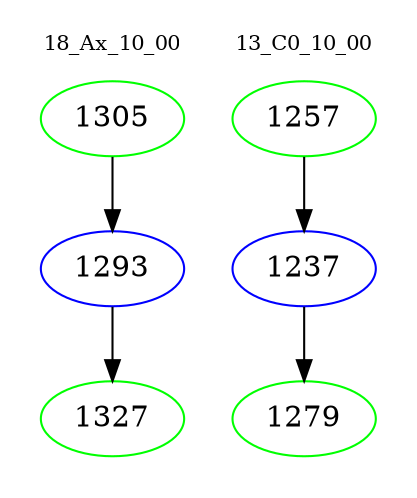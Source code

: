 digraph{
subgraph cluster_0 {
color = white
label = "18_Ax_10_00";
fontsize=10;
T0_1305 [label="1305", color="green"]
T0_1305 -> T0_1293 [color="black"]
T0_1293 [label="1293", color="blue"]
T0_1293 -> T0_1327 [color="black"]
T0_1327 [label="1327", color="green"]
}
subgraph cluster_1 {
color = white
label = "13_C0_10_00";
fontsize=10;
T1_1257 [label="1257", color="green"]
T1_1257 -> T1_1237 [color="black"]
T1_1237 [label="1237", color="blue"]
T1_1237 -> T1_1279 [color="black"]
T1_1279 [label="1279", color="green"]
}
}
